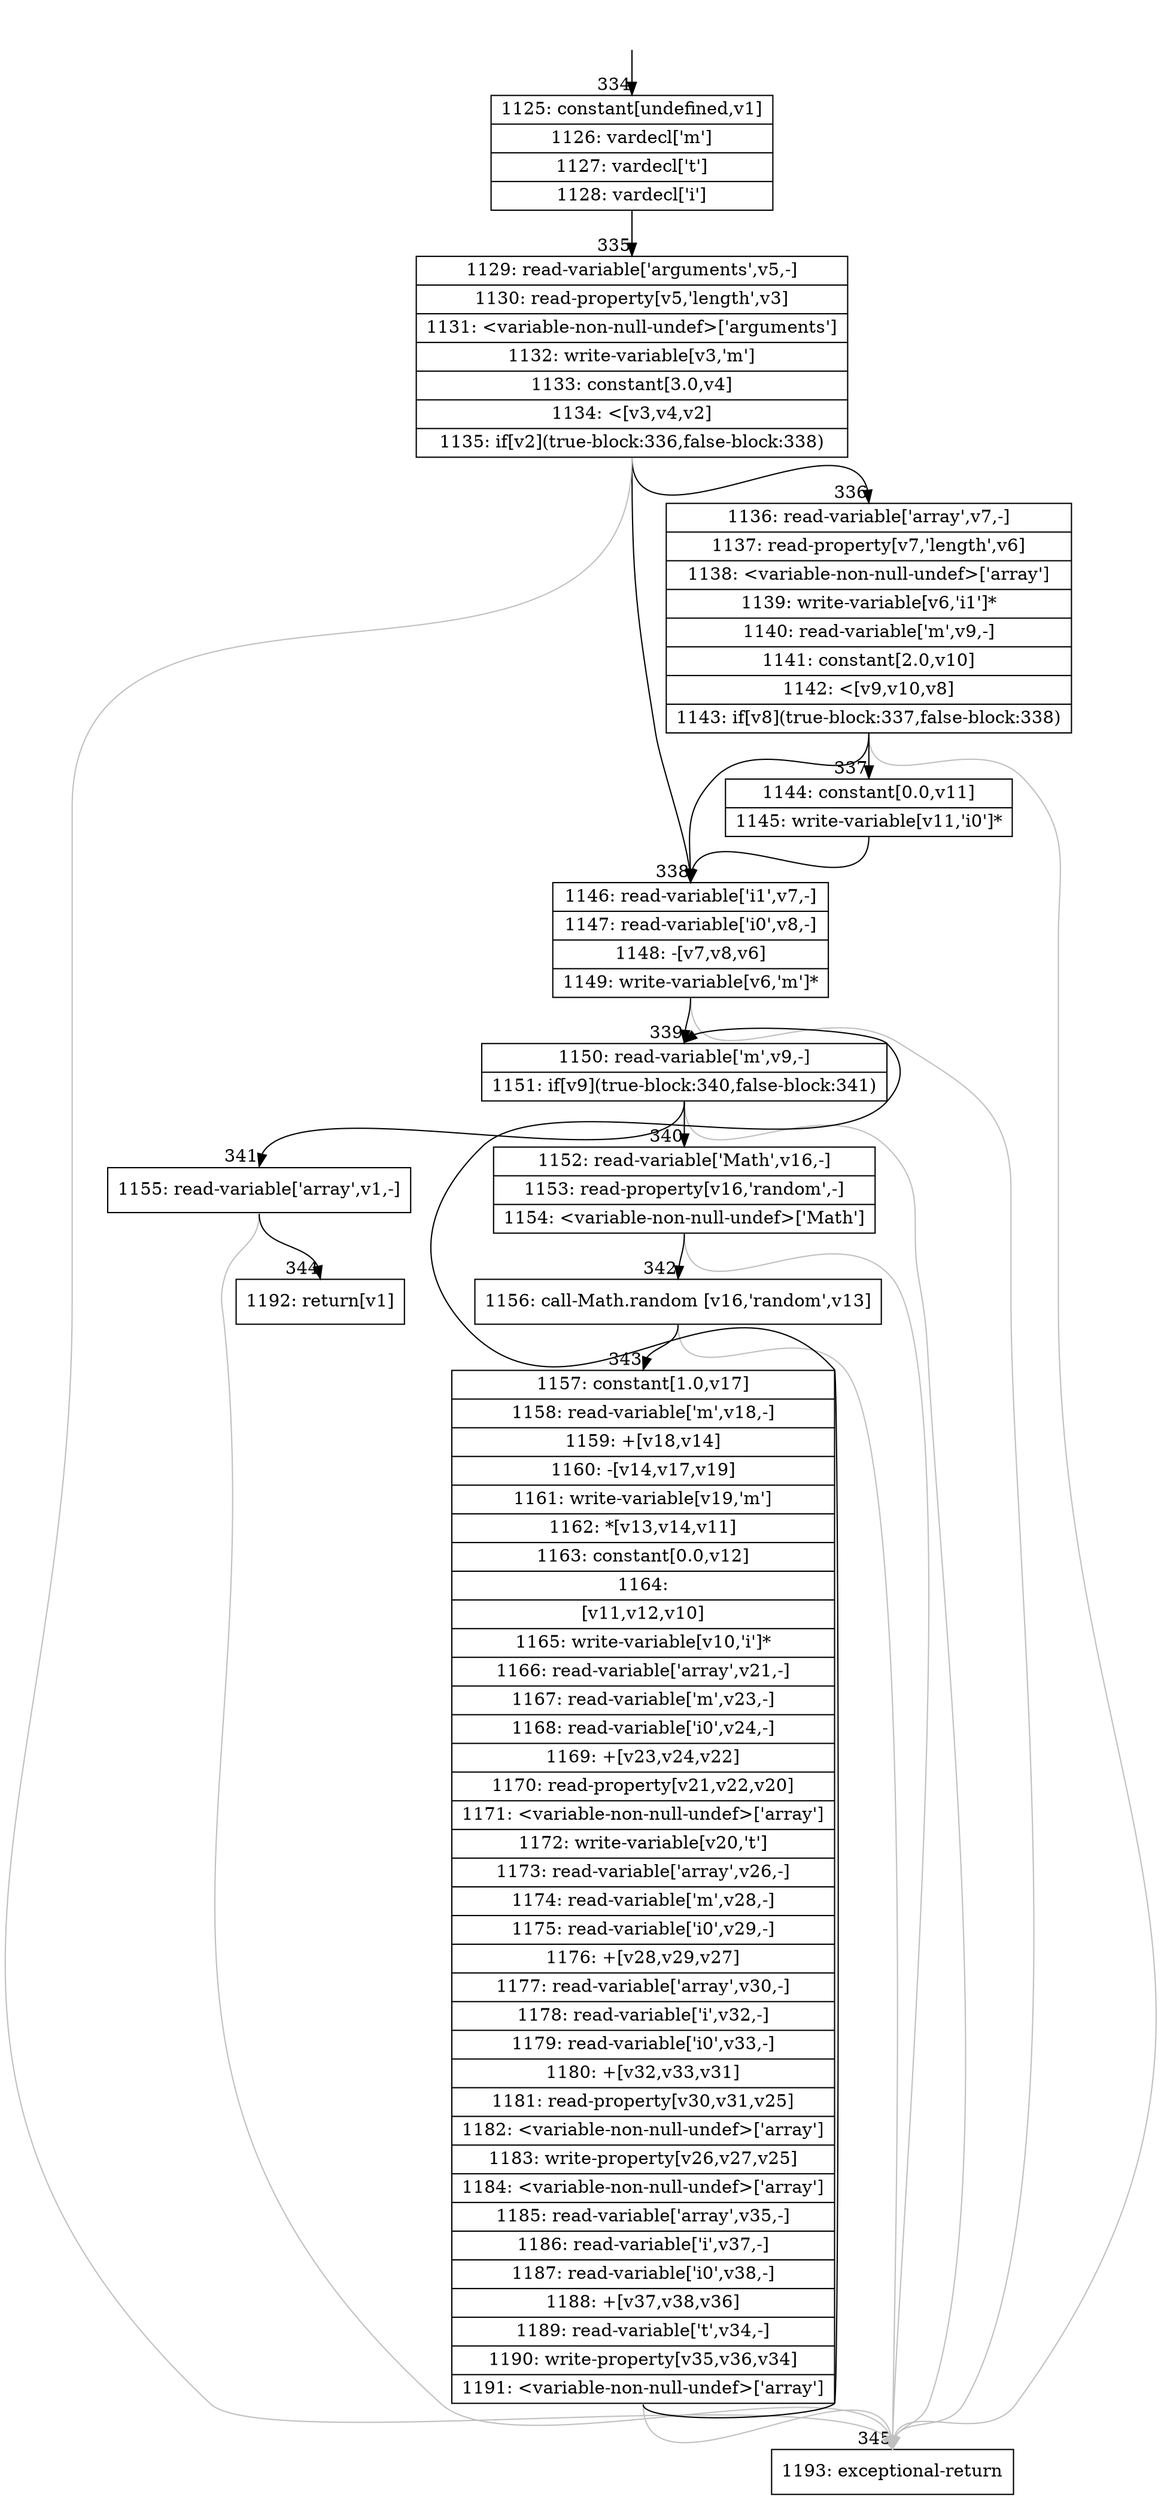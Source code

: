 digraph {
rankdir="TD"
BB_entry28[shape=none,label=""];
BB_entry28 -> BB334 [tailport=s, headport=n, headlabel="    334"]
BB334 [shape=record label="{1125: constant[undefined,v1]|1126: vardecl['m']|1127: vardecl['t']|1128: vardecl['i']}" ] 
BB334 -> BB335 [tailport=s, headport=n, headlabel="      335"]
BB335 [shape=record label="{1129: read-variable['arguments',v5,-]|1130: read-property[v5,'length',v3]|1131: \<variable-non-null-undef\>['arguments']|1132: write-variable[v3,'m']|1133: constant[3.0,v4]|1134: \<[v3,v4,v2]|1135: if[v2](true-block:336,false-block:338)}" ] 
BB335 -> BB336 [tailport=s, headport=n, headlabel="      336"]
BB335 -> BB338 [tailport=s, headport=n, headlabel="      338"]
BB335 -> BB345 [tailport=s, headport=n, color=gray, headlabel="      345"]
BB336 [shape=record label="{1136: read-variable['array',v7,-]|1137: read-property[v7,'length',v6]|1138: \<variable-non-null-undef\>['array']|1139: write-variable[v6,'i1']*|1140: read-variable['m',v9,-]|1141: constant[2.0,v10]|1142: \<[v9,v10,v8]|1143: if[v8](true-block:337,false-block:338)}" ] 
BB336 -> BB337 [tailport=s, headport=n, headlabel="      337"]
BB336 -> BB338 [tailport=s, headport=n]
BB336 -> BB345 [tailport=s, headport=n, color=gray]
BB337 [shape=record label="{1144: constant[0.0,v11]|1145: write-variable[v11,'i0']*}" ] 
BB337 -> BB338 [tailport=s, headport=n]
BB338 [shape=record label="{1146: read-variable['i1',v7,-]|1147: read-variable['i0',v8,-]|1148: -[v7,v8,v6]|1149: write-variable[v6,'m']*}" ] 
BB338 -> BB339 [tailport=s, headport=n, headlabel="      339"]
BB338 -> BB345 [tailport=s, headport=n, color=gray]
BB339 [shape=record label="{1150: read-variable['m',v9,-]|1151: if[v9](true-block:340,false-block:341)}" ] 
BB339 -> BB340 [tailport=s, headport=n, headlabel="      340"]
BB339 -> BB341 [tailport=s, headport=n, headlabel="      341"]
BB339 -> BB345 [tailport=s, headport=n, color=gray]
BB340 [shape=record label="{1152: read-variable['Math',v16,-]|1153: read-property[v16,'random',-]|1154: \<variable-non-null-undef\>['Math']}" ] 
BB340 -> BB342 [tailport=s, headport=n, headlabel="      342"]
BB340 -> BB345 [tailport=s, headport=n, color=gray]
BB341 [shape=record label="{1155: read-variable['array',v1,-]}" ] 
BB341 -> BB344 [tailport=s, headport=n, headlabel="      344"]
BB341 -> BB345 [tailport=s, headport=n, color=gray]
BB342 [shape=record label="{1156: call-Math.random [v16,'random',v13]}" ] 
BB342 -> BB343 [tailport=s, headport=n, headlabel="      343"]
BB342 -> BB345 [tailport=s, headport=n, color=gray]
BB343 [shape=record label="{1157: constant[1.0,v17]|1158: read-variable['m',v18,-]|1159: +[v18,v14]|1160: -[v14,v17,v19]|1161: write-variable[v19,'m']|1162: *[v13,v14,v11]|1163: constant[0.0,v12]|1164: |[v11,v12,v10]|1165: write-variable[v10,'i']*|1166: read-variable['array',v21,-]|1167: read-variable['m',v23,-]|1168: read-variable['i0',v24,-]|1169: +[v23,v24,v22]|1170: read-property[v21,v22,v20]|1171: \<variable-non-null-undef\>['array']|1172: write-variable[v20,'t']|1173: read-variable['array',v26,-]|1174: read-variable['m',v28,-]|1175: read-variable['i0',v29,-]|1176: +[v28,v29,v27]|1177: read-variable['array',v30,-]|1178: read-variable['i',v32,-]|1179: read-variable['i0',v33,-]|1180: +[v32,v33,v31]|1181: read-property[v30,v31,v25]|1182: \<variable-non-null-undef\>['array']|1183: write-property[v26,v27,v25]|1184: \<variable-non-null-undef\>['array']|1185: read-variable['array',v35,-]|1186: read-variable['i',v37,-]|1187: read-variable['i0',v38,-]|1188: +[v37,v38,v36]|1189: read-variable['t',v34,-]|1190: write-property[v35,v36,v34]|1191: \<variable-non-null-undef\>['array']}" ] 
BB343 -> BB339 [tailport=s, headport=n]
BB343 -> BB345 [tailport=s, headport=n, color=gray]
BB344 [shape=record label="{1192: return[v1]}" ] 
BB345 [shape=record label="{1193: exceptional-return}" ] 
//#$~ 211
}
